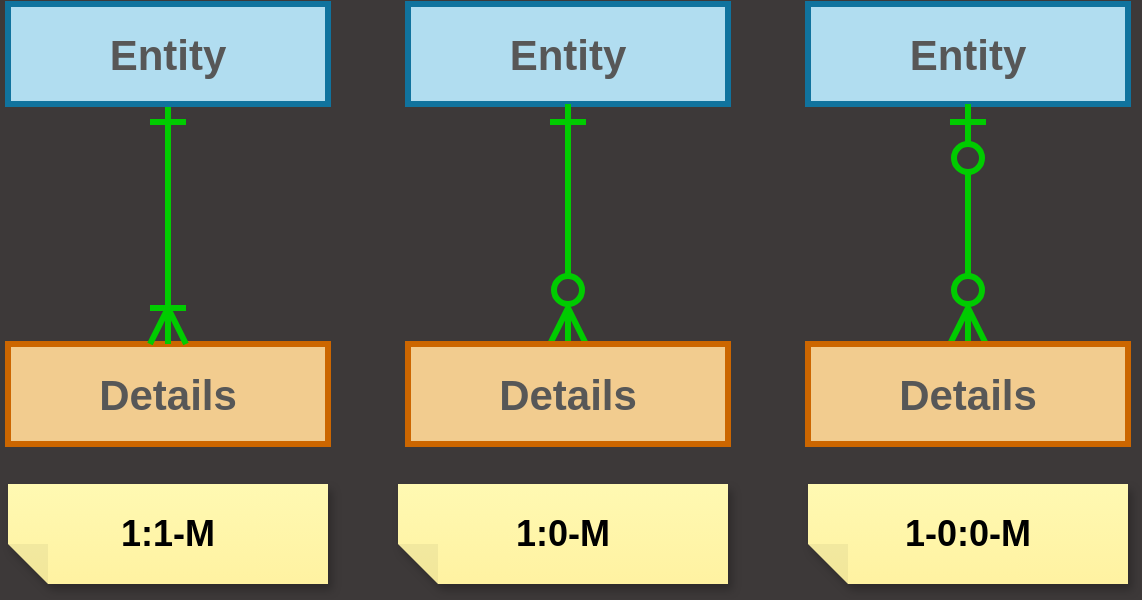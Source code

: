 <mxfile version="21.2.1" type="device">
  <diagram id="R2lEEEUBdFMjLlhIrx00" name="Page-1">
    <mxGraphModel dx="568" dy="515" grid="1" gridSize="10" guides="1" tooltips="1" connect="1" arrows="1" fold="1" page="1" pageScale="1" pageWidth="100" pageHeight="100" background="#3D3939" math="0" shadow="0" extFonts="Permanent Marker^https://fonts.googleapis.com/css?family=Permanent+Marker">
      <root>
        <mxCell id="0" />
        <mxCell id="1" parent="0" />
        <mxCell id="CBCMD9t05b2a7RlSfvx8-5" value="Details" style="rounded=0;whiteSpace=wrap;html=1;hachureGap=4;fillColor=#F2CC8F;strokeColor=#CC6600;fontColor=#575757;strokeWidth=3;fontSize=21;fontStyle=1" parent="1" vertex="1">
          <mxGeometry x="160" y="230" width="160" height="50" as="geometry" />
        </mxCell>
        <mxCell id="CBCMD9t05b2a7RlSfvx8-10" style="edgeStyle=none;curved=1;rounded=0;orthogonalLoop=1;jettySize=auto;html=1;entryX=0.5;entryY=0;entryDx=0;entryDy=0;endArrow=ERoneToMany;startSize=14;endSize=14;sourcePerimeterSpacing=8;targetPerimeterSpacing=8;endFill=0;labelBackgroundColor=#F4F1DE;strokeColor=#00CC00;fontColor=#393C56;startArrow=ERone;startFill=0;strokeWidth=3;exitX=0.5;exitY=1;exitDx=0;exitDy=0;fillColor=#d0cee2;" parent="1" source="CBCMD9t05b2a7RlSfvx8-6" target="CBCMD9t05b2a7RlSfvx8-5" edge="1">
          <mxGeometry relative="1" as="geometry" />
        </mxCell>
        <mxCell id="CBCMD9t05b2a7RlSfvx8-6" value="Entity" style="rounded=0;whiteSpace=wrap;html=1;hachureGap=4;fillColor=#b1ddf0;strokeColor=#10739e;strokeWidth=3;fontColor=#575757;fontSize=21;fontStyle=1" parent="1" vertex="1">
          <mxGeometry x="160" y="60" width="160" height="50" as="geometry" />
        </mxCell>
        <mxCell id="CBCMD9t05b2a7RlSfvx8-11" value="Entity" style="rounded=0;whiteSpace=wrap;html=1;hachureGap=4;fillColor=#b1ddf0;strokeColor=#10739e;strokeWidth=3;fontColor=#575757;fontSize=21;fontStyle=1" parent="1" vertex="1">
          <mxGeometry x="360" y="60" width="160" height="50" as="geometry" />
        </mxCell>
        <mxCell id="CBCMD9t05b2a7RlSfvx8-12" style="edgeStyle=none;curved=1;rounded=0;orthogonalLoop=1;jettySize=auto;html=1;entryX=0.5;entryY=0;entryDx=0;entryDy=0;endArrow=ERzeroToMany;startSize=14;endSize=14;sourcePerimeterSpacing=8;targetPerimeterSpacing=8;endFill=0;labelBackgroundColor=#F4F1DE;strokeColor=#00CC00;fontColor=#393C56;startArrow=ERone;startFill=0;strokeWidth=3;exitX=0.5;exitY=1;exitDx=0;exitDy=0;fillColor=#d0cee2;" parent="1" source="CBCMD9t05b2a7RlSfvx8-11" target="CBCMD9t05b2a7RlSfvx8-13" edge="1">
          <mxGeometry relative="1" as="geometry" />
        </mxCell>
        <mxCell id="CBCMD9t05b2a7RlSfvx8-13" value="Details" style="rounded=0;whiteSpace=wrap;html=1;hachureGap=4;fillColor=#F2CC8F;strokeColor=#CC6600;fontColor=#575757;strokeWidth=3;fontSize=21;fontStyle=1" parent="1" vertex="1">
          <mxGeometry x="360" y="230" width="160" height="50" as="geometry" />
        </mxCell>
        <mxCell id="CBCMD9t05b2a7RlSfvx8-14" value="Entity" style="rounded=0;whiteSpace=wrap;html=1;hachureGap=4;fillColor=#b1ddf0;strokeColor=#10739e;strokeWidth=3;fontColor=#575757;fontSize=21;fontStyle=1" parent="1" vertex="1">
          <mxGeometry x="560" y="60" width="160" height="50" as="geometry" />
        </mxCell>
        <mxCell id="CBCMD9t05b2a7RlSfvx8-15" style="edgeStyle=none;curved=1;rounded=0;orthogonalLoop=1;jettySize=auto;html=1;entryX=0.5;entryY=0;entryDx=0;entryDy=0;endArrow=ERzeroToMany;startSize=14;endSize=14;sourcePerimeterSpacing=8;targetPerimeterSpacing=8;endFill=0;labelBackgroundColor=#F4F1DE;strokeColor=#00CC00;fontColor=#393C56;startArrow=ERzeroToOne;startFill=0;strokeWidth=3;exitX=0.5;exitY=1;exitDx=0;exitDy=0;fillColor=#d0cee2;" parent="1" source="CBCMD9t05b2a7RlSfvx8-14" target="CBCMD9t05b2a7RlSfvx8-16" edge="1">
          <mxGeometry relative="1" as="geometry" />
        </mxCell>
        <mxCell id="CBCMD9t05b2a7RlSfvx8-16" value="Details" style="rounded=0;whiteSpace=wrap;html=1;hachureGap=4;fillColor=#F2CC8F;strokeColor=#CC6600;fontColor=#575757;strokeWidth=3;fontSize=21;fontStyle=1" parent="1" vertex="1">
          <mxGeometry x="560" y="230" width="160" height="50" as="geometry" />
        </mxCell>
        <mxCell id="CBCMD9t05b2a7RlSfvx8-19" value="1-0:0-M" style="shape=note;whiteSpace=wrap;html=1;backgroundOutline=1;fontColor=#000000;darkOpacity=0.05;fillColor=#FFF9B2;strokeColor=none;fillStyle=solid;direction=west;gradientDirection=north;gradientColor=#FFF2A1;shadow=1;size=20;pointerEvents=1;hachureGap=4;strokeWidth=4;fontStyle=1;fontSize=18;" parent="1" vertex="1">
          <mxGeometry x="560" y="300" width="160" height="50" as="geometry" />
        </mxCell>
        <mxCell id="CBCMD9t05b2a7RlSfvx8-20" value="1:0-M" style="shape=note;whiteSpace=wrap;html=1;backgroundOutline=1;fontColor=#000000;darkOpacity=0.05;fillColor=#FFF9B2;strokeColor=none;fillStyle=solid;direction=west;gradientDirection=north;gradientColor=#FFF2A1;shadow=1;size=20;pointerEvents=1;hachureGap=4;strokeWidth=4;fontStyle=1;fontSize=18;" parent="1" vertex="1">
          <mxGeometry x="355" y="300" width="165" height="50" as="geometry" />
        </mxCell>
        <mxCell id="CBCMD9t05b2a7RlSfvx8-21" value="1:1-M" style="shape=note;whiteSpace=wrap;html=1;backgroundOutline=1;fontColor=#000000;darkOpacity=0.05;fillColor=#FFF9B2;strokeColor=none;fillStyle=solid;direction=west;gradientDirection=north;gradientColor=#FFF2A1;shadow=1;size=20;pointerEvents=1;hachureGap=4;strokeWidth=4;fontStyle=1;fontSize=18;" parent="1" vertex="1">
          <mxGeometry x="160" y="300" width="160" height="50" as="geometry" />
        </mxCell>
      </root>
    </mxGraphModel>
  </diagram>
</mxfile>
